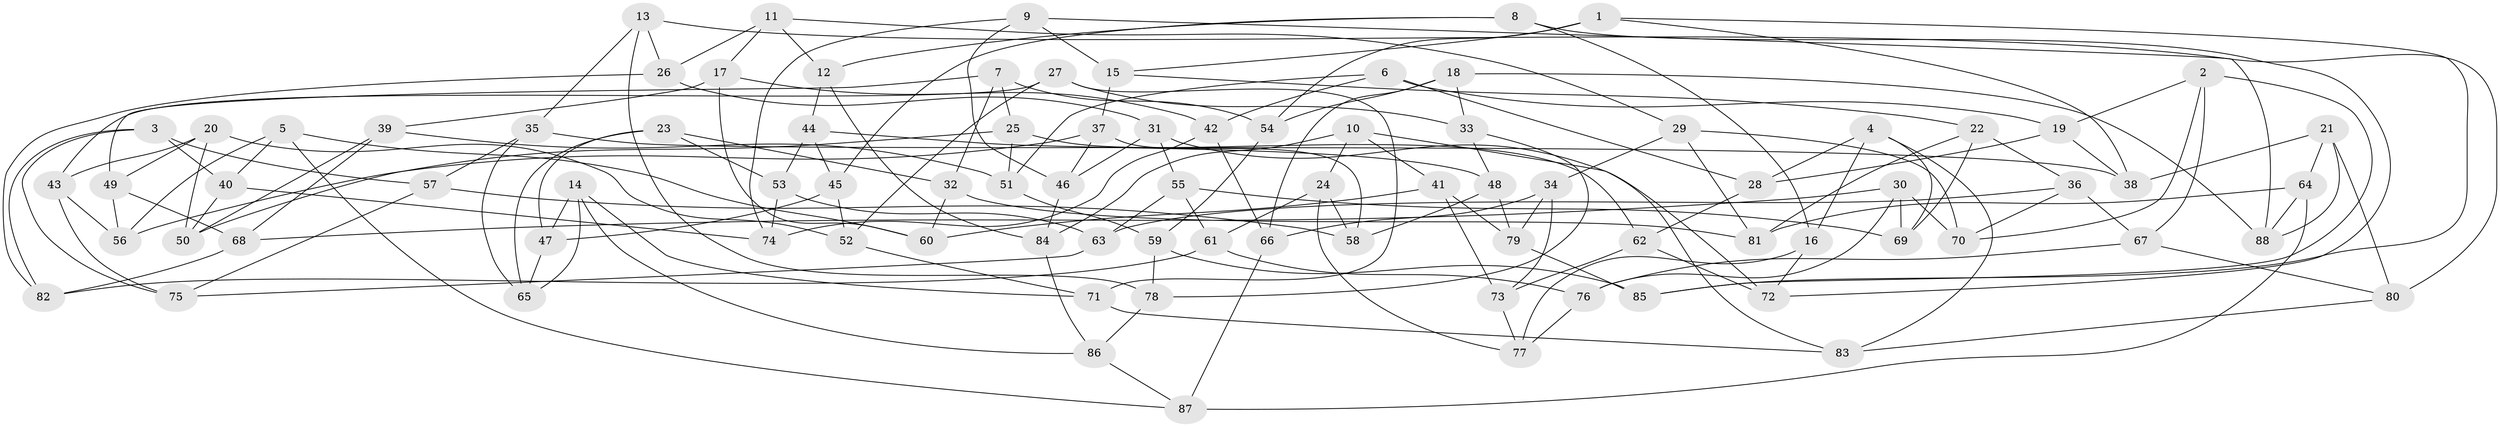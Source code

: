 // coarse degree distribution, {4: 0.4838709677419355, 3: 0.11290322580645161, 5: 0.1774193548387097, 6: 0.22580645161290322}
// Generated by graph-tools (version 1.1) at 2025/38/03/04/25 23:38:07]
// undirected, 88 vertices, 176 edges
graph export_dot {
  node [color=gray90,style=filled];
  1;
  2;
  3;
  4;
  5;
  6;
  7;
  8;
  9;
  10;
  11;
  12;
  13;
  14;
  15;
  16;
  17;
  18;
  19;
  20;
  21;
  22;
  23;
  24;
  25;
  26;
  27;
  28;
  29;
  30;
  31;
  32;
  33;
  34;
  35;
  36;
  37;
  38;
  39;
  40;
  41;
  42;
  43;
  44;
  45;
  46;
  47;
  48;
  49;
  50;
  51;
  52;
  53;
  54;
  55;
  56;
  57;
  58;
  59;
  60;
  61;
  62;
  63;
  64;
  65;
  66;
  67;
  68;
  69;
  70;
  71;
  72;
  73;
  74;
  75;
  76;
  77;
  78;
  79;
  80;
  81;
  82;
  83;
  84;
  85;
  86;
  87;
  88;
  1 -- 38;
  1 -- 85;
  1 -- 15;
  1 -- 54;
  2 -- 70;
  2 -- 85;
  2 -- 19;
  2 -- 67;
  3 -- 57;
  3 -- 75;
  3 -- 82;
  3 -- 40;
  4 -- 83;
  4 -- 16;
  4 -- 69;
  4 -- 28;
  5 -- 56;
  5 -- 60;
  5 -- 87;
  5 -- 40;
  6 -- 51;
  6 -- 42;
  6 -- 19;
  6 -- 28;
  7 -- 49;
  7 -- 54;
  7 -- 25;
  7 -- 32;
  8 -- 16;
  8 -- 45;
  8 -- 72;
  8 -- 12;
  9 -- 74;
  9 -- 46;
  9 -- 15;
  9 -- 88;
  10 -- 83;
  10 -- 24;
  10 -- 41;
  10 -- 84;
  11 -- 26;
  11 -- 12;
  11 -- 17;
  11 -- 29;
  12 -- 84;
  12 -- 44;
  13 -- 78;
  13 -- 35;
  13 -- 80;
  13 -- 26;
  14 -- 47;
  14 -- 71;
  14 -- 86;
  14 -- 65;
  15 -- 37;
  15 -- 22;
  16 -- 72;
  16 -- 77;
  17 -- 60;
  17 -- 39;
  17 -- 42;
  18 -- 88;
  18 -- 66;
  18 -- 33;
  18 -- 54;
  19 -- 28;
  19 -- 38;
  20 -- 50;
  20 -- 43;
  20 -- 49;
  20 -- 52;
  21 -- 38;
  21 -- 80;
  21 -- 88;
  21 -- 64;
  22 -- 81;
  22 -- 36;
  22 -- 69;
  23 -- 53;
  23 -- 65;
  23 -- 32;
  23 -- 47;
  24 -- 61;
  24 -- 77;
  24 -- 58;
  25 -- 50;
  25 -- 62;
  25 -- 51;
  26 -- 31;
  26 -- 82;
  27 -- 71;
  27 -- 33;
  27 -- 43;
  27 -- 52;
  28 -- 62;
  29 -- 70;
  29 -- 34;
  29 -- 81;
  30 -- 69;
  30 -- 70;
  30 -- 68;
  30 -- 76;
  31 -- 55;
  31 -- 46;
  31 -- 72;
  32 -- 81;
  32 -- 60;
  33 -- 48;
  33 -- 78;
  34 -- 66;
  34 -- 73;
  34 -- 79;
  35 -- 57;
  35 -- 65;
  35 -- 38;
  36 -- 63;
  36 -- 67;
  36 -- 70;
  37 -- 46;
  37 -- 56;
  37 -- 58;
  39 -- 51;
  39 -- 68;
  39 -- 50;
  40 -- 74;
  40 -- 50;
  41 -- 79;
  41 -- 73;
  41 -- 60;
  42 -- 74;
  42 -- 66;
  43 -- 56;
  43 -- 75;
  44 -- 48;
  44 -- 53;
  44 -- 45;
  45 -- 52;
  45 -- 47;
  46 -- 84;
  47 -- 65;
  48 -- 58;
  48 -- 79;
  49 -- 56;
  49 -- 68;
  51 -- 59;
  52 -- 71;
  53 -- 63;
  53 -- 74;
  54 -- 59;
  55 -- 69;
  55 -- 61;
  55 -- 63;
  57 -- 58;
  57 -- 75;
  59 -- 78;
  59 -- 85;
  61 -- 76;
  61 -- 82;
  62 -- 72;
  62 -- 73;
  63 -- 75;
  64 -- 87;
  64 -- 81;
  64 -- 88;
  66 -- 87;
  67 -- 76;
  67 -- 80;
  68 -- 82;
  71 -- 83;
  73 -- 77;
  76 -- 77;
  78 -- 86;
  79 -- 85;
  80 -- 83;
  84 -- 86;
  86 -- 87;
}
